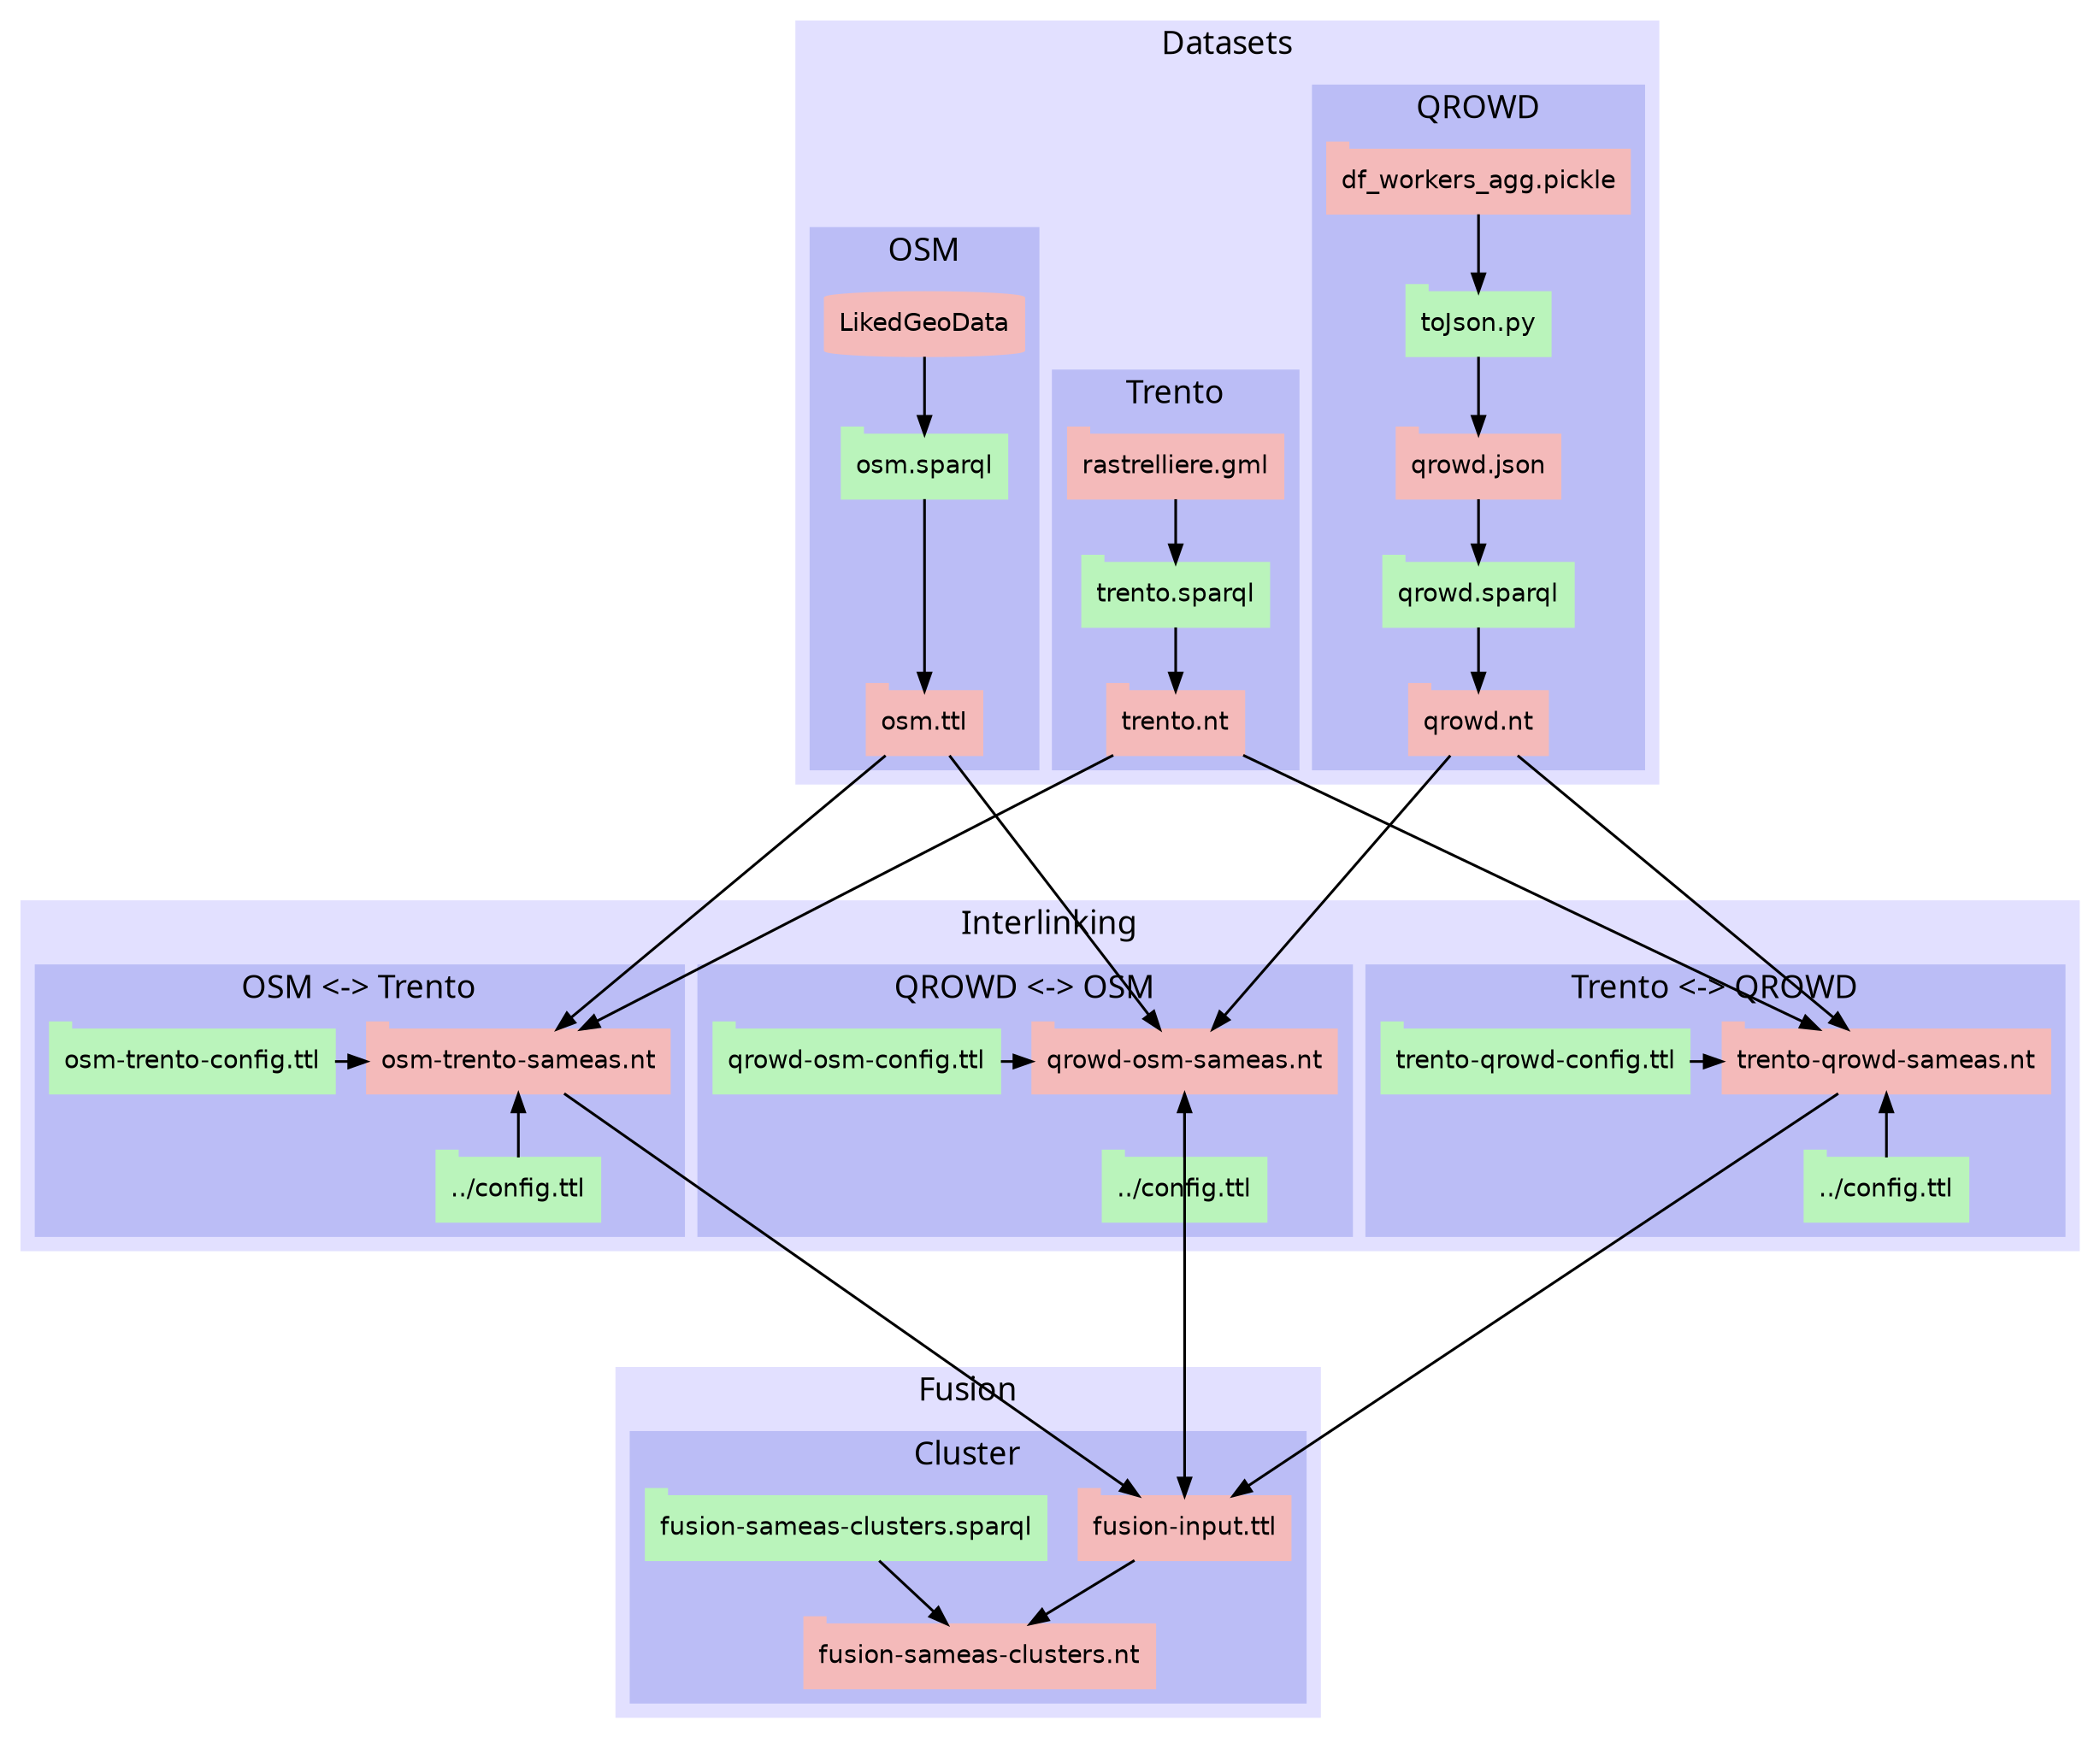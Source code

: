 
digraph G {
graph [fontname = "bold helvetica"];
graph [fontsize = 18];
edge [penwidth = 1.5];
 node [fontname = "helvetica"];
node [shape=tab]
  newrank=true;
  splines=false;
  n5[label="osm.ttl", color="#f4baba", style=filled, style=filled];
  n1[label="LikedGeoData", color="#f4baba", style=filled, shape=cylinder];
  n6[label="osm.sparql", color="#baf4bb", style=filled];
  n8[label="trento.nt", color="#f4baba", style=filled];
  n9[label="trento.sparql", color="#baf4bb", style=filled];
  n10[label="rastrelliere.gml", color="#f4baba", style=filled];
  n13[label="qrowd.nt", color="#f4baba", style=filled];
  n14[label="qrowd.json", color="#f4baba", style=filled];
  n15[label="df_workers_agg.pickle", color="#f4baba", style=filled];
  n16[label="toJson.py", color="#baf4bb", style=filled];
  n17[label="qrowd.sparql", color="#baf4bb", style=filled];
  n18[label="trento-qrowd-sameas.nt", color="#f4baba", style=filled];
  n21[label="../config.ttl", color="#baf4bb", style=filled];
  n41[label="../config.ttl", color="#baf4bb", style=filled];
  n51[label="../config.ttl", color="#baf4bb", style=filled];
  n22[label="trento-qrowd-config.ttl", color="#baf4bb", style=filled];
  n24[label="osm-trento-sameas.nt", color="#f4baba", style=filled];
  n26[label="osm-trento-config.ttl", color="#baf4bb", style=filled];
  n28[label="qrowd-osm-sameas.nt", color="#f4baba", style=filled];
  n29[label="qrowd-osm-config.ttl", color="#baf4bb", style=filled];
  n30[label="fusion-sameas-clusters.nt", color="#f4baba", style=filled];
  n31[label="fusion-input.ttl", color="#f4baba", style=filled];
  n35[label="fusion-sameas-clusters.sparql", color="#baf4bb", style=filled];

  subgraph cluster_datasets {
    style=filled;
    color="#e2e0ff";
    label="Datasets";
    subgraph cluster_trento {
    color="#bbbdf6";
      label="Trento";
      n8; n9; n10;
    }
    subgraph cluster_osm {
    color="#bbbdf6";
      label="OSM";
      n5; n6; n1
    }
    subgraph cluster_qrowd {
    color="#bbbdf6";
      label="QROWD";
      n15; n14; n13; n16; n17
    }
  }
  subgraph cluster_interlinking {
    color="#e2e0ff";
    style=filled;
    label="Interlinking";
    subgraph cluster_trento_qrowd {
    color="#bbbdf6";
      label="Trento <-> QROWD";
      n22; n18; n41
    }
    subgraph cluster_qrowd_osm {
    color="#bbbdf6";
      label="QROWD <-> OSM";
      n29; n28; n21
    }
    subgraph cluster_osm_trento {
    color="#bbbdf6";
      label="OSM <-> Trento";
      n26; n24; n51
    }
    n21;
  }
  subgraph cluster_fusion {
    color="#e2e0ff";
    style=filled;
    label="Fusion";
    subgraph cluster_cluster {
    color="#bbbdf6";
      label="Cluster";
      n31; n30; n35
      n31 -> n30 ;
      n35 -> n30 ;
    }
  }
  /* n5 -> n31 ; */
  /* n13 -> n31 ; */
  /* n8 -> n31 ; */
  n24 -> n31 [constraint=false];
  n28 -> n31 [constraint=false];
  n18 -> n31 [constraint=false];
  n5 -> n24 ;
  n1 -> n6 ;
  n26 -> n24 ;
  n6 -> n5 [minlen = 2];
  n5 -> n28 [minlen = 3];
  n13 -> n28 ;
  n28 -> n21 [dir = back];
  n18 -> n41 [dir = back];
  n24 -> n51 [dir = back];
  n8 -> n24 [minlen = 3];
  n29 -> n28 ;
  n15 -> n16 ;
  n16 -> n14 ;
  n14 -> n17 ;
  n17 -> n13 ;
  n13 -> n18 [minlen = 3];
  n8 -> n18 ;
  n22 -> n18 ;
  n10 -> n9;
  n9 -> n8 ;
n21 -> n31 [style=invis, minlen = 3];
  { rank=same; n29, n28 }
  { rank=same; n22, n18 }
  { rank=same; n24, n26 }
  { rank=same; n5, n13; n8 }
  { rank=same; n29, n22; n26 }

}
